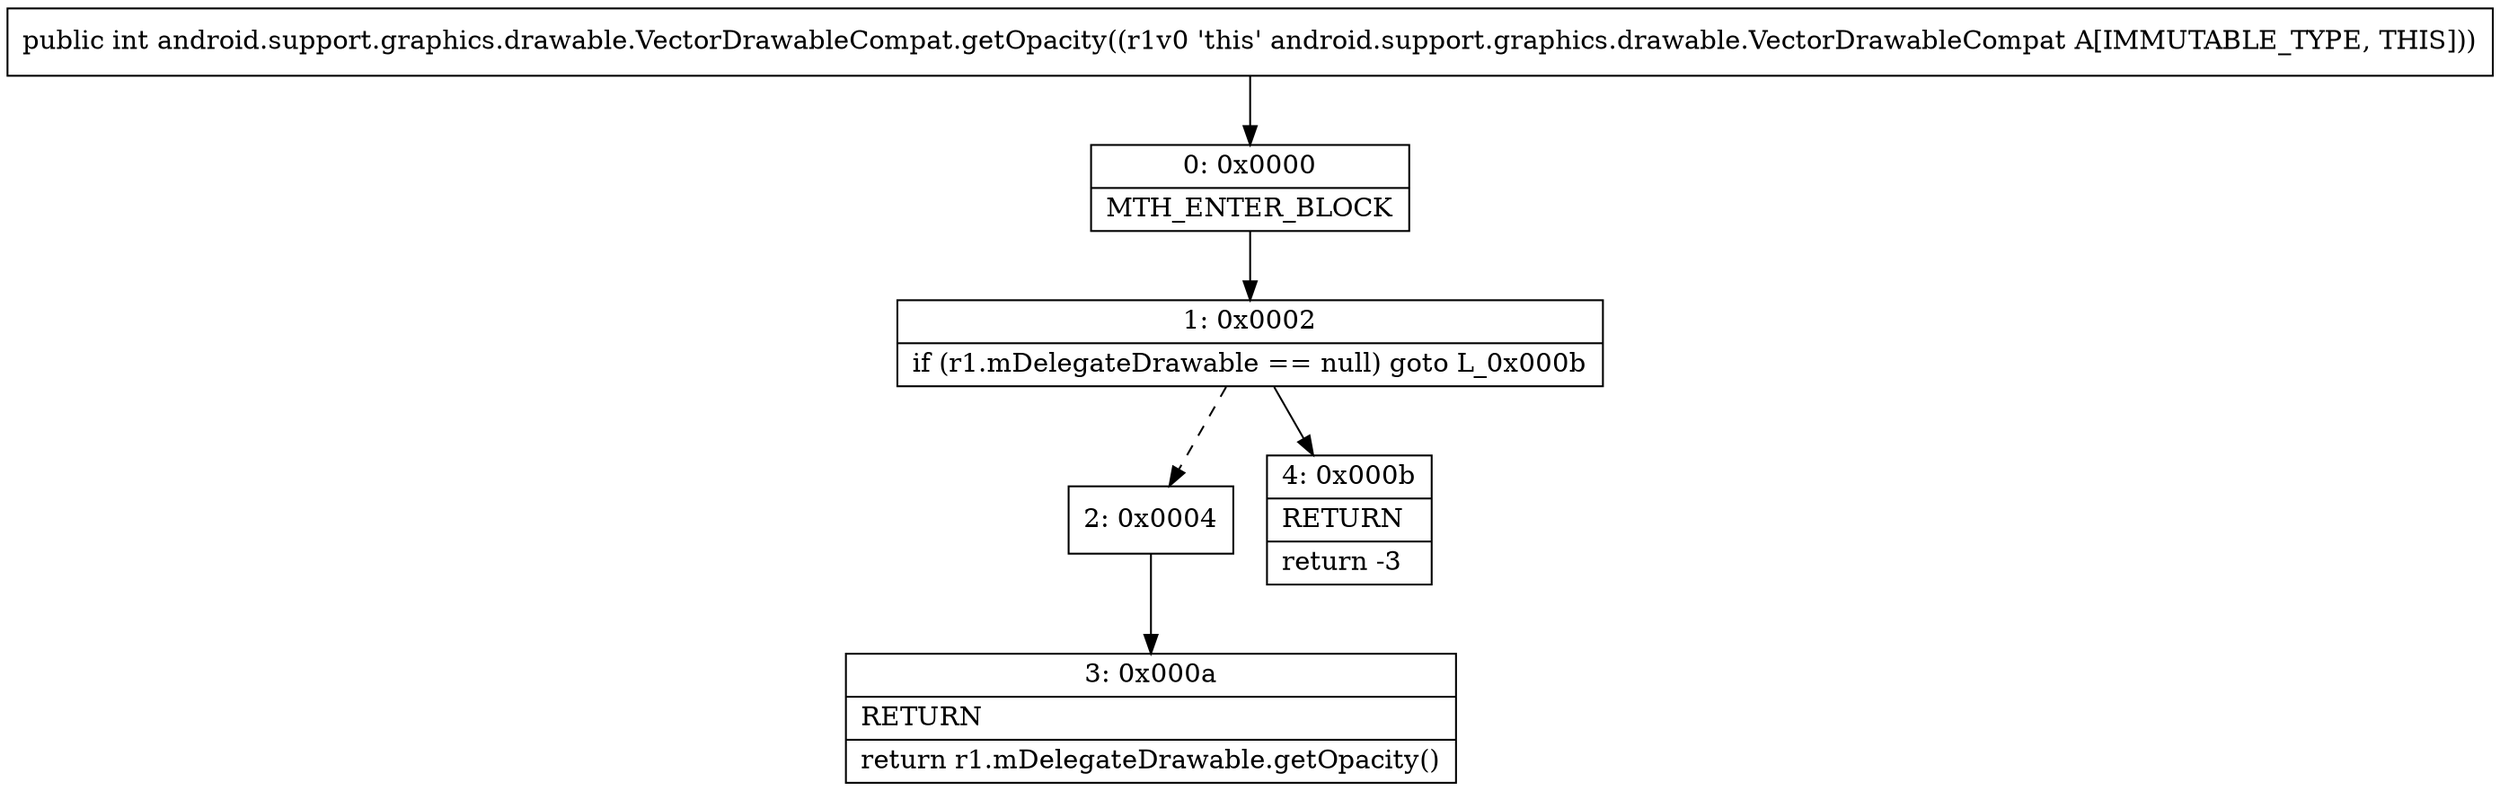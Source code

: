 digraph "CFG forandroid.support.graphics.drawable.VectorDrawableCompat.getOpacity()I" {
Node_0 [shape=record,label="{0\:\ 0x0000|MTH_ENTER_BLOCK\l}"];
Node_1 [shape=record,label="{1\:\ 0x0002|if (r1.mDelegateDrawable == null) goto L_0x000b\l}"];
Node_2 [shape=record,label="{2\:\ 0x0004}"];
Node_3 [shape=record,label="{3\:\ 0x000a|RETURN\l|return r1.mDelegateDrawable.getOpacity()\l}"];
Node_4 [shape=record,label="{4\:\ 0x000b|RETURN\l|return \-3\l}"];
MethodNode[shape=record,label="{public int android.support.graphics.drawable.VectorDrawableCompat.getOpacity((r1v0 'this' android.support.graphics.drawable.VectorDrawableCompat A[IMMUTABLE_TYPE, THIS])) }"];
MethodNode -> Node_0;
Node_0 -> Node_1;
Node_1 -> Node_2[style=dashed];
Node_1 -> Node_4;
Node_2 -> Node_3;
}

